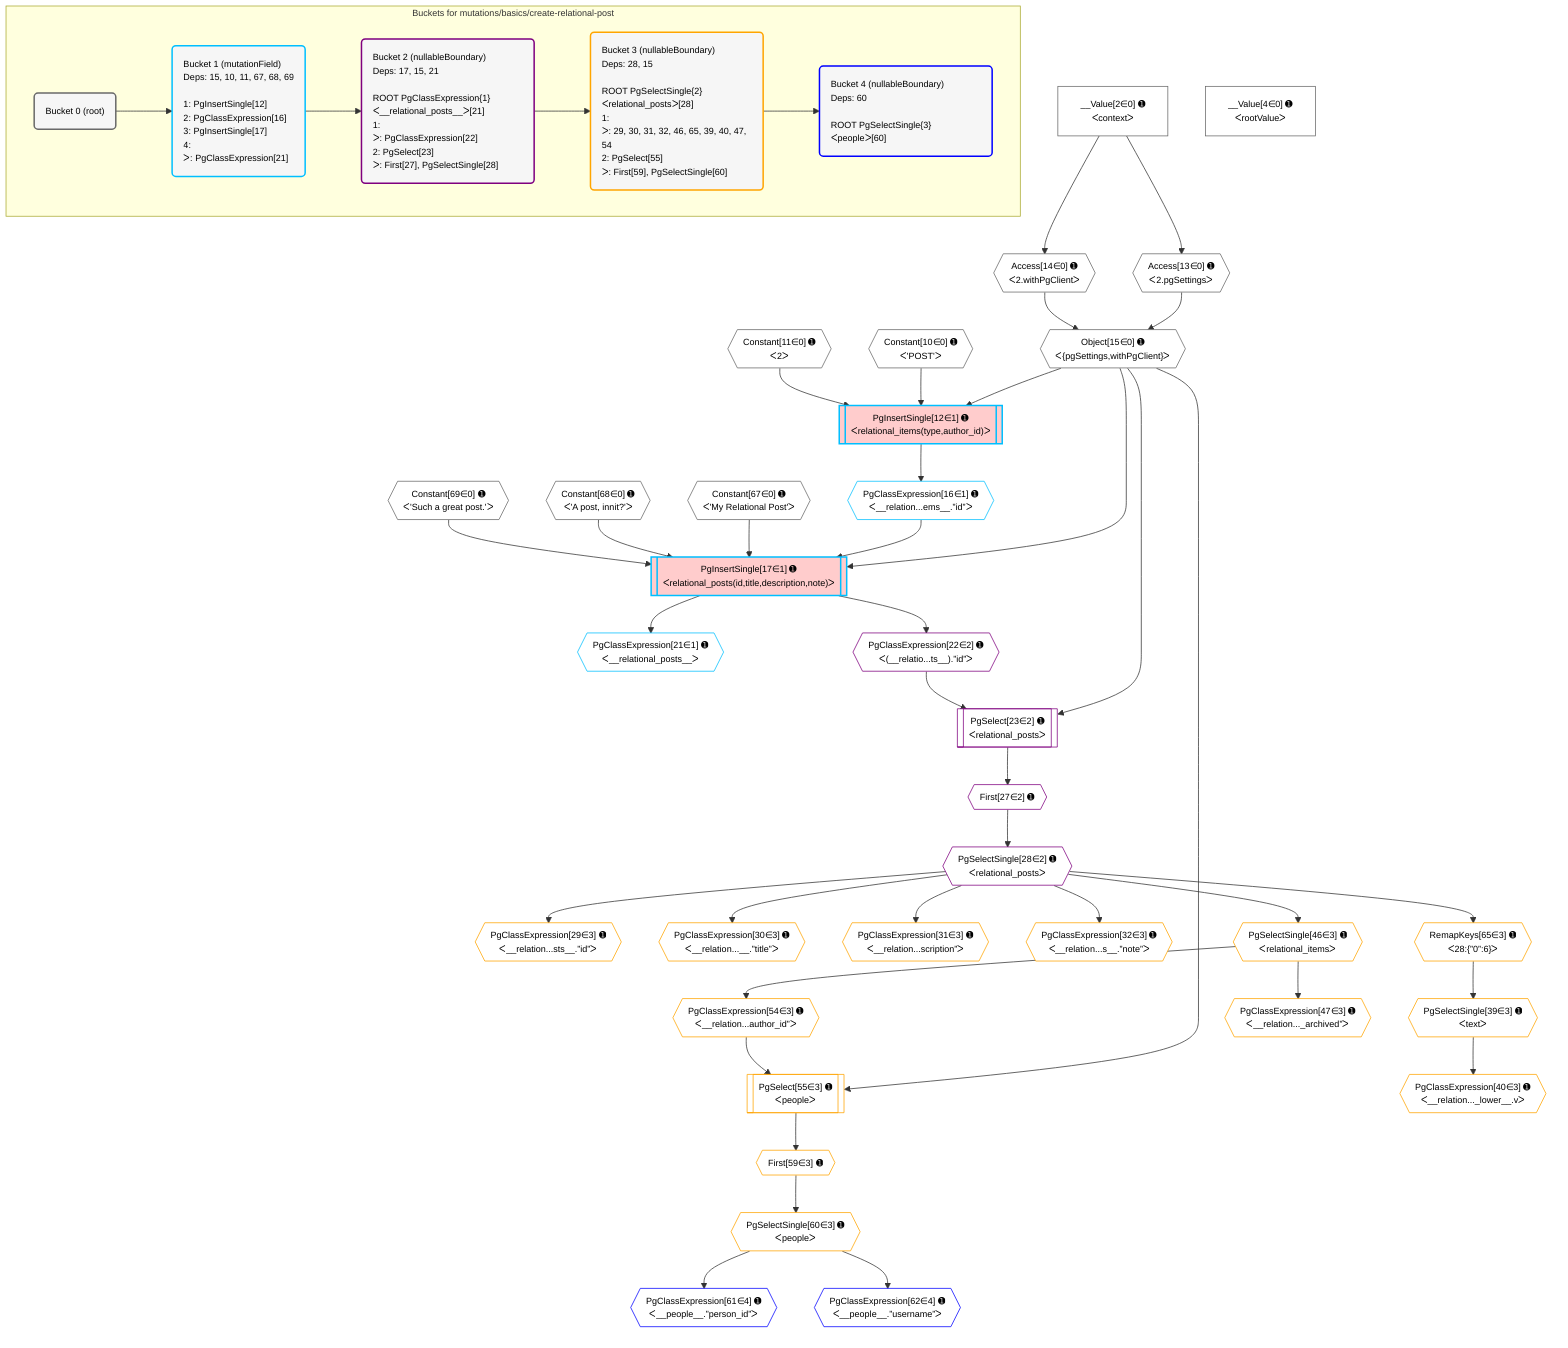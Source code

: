 %%{init: {'themeVariables': { 'fontSize': '12px'}}}%%
graph TD
    classDef path fill:#eee,stroke:#000,color:#000
    classDef plan fill:#fff,stroke-width:1px,color:#000
    classDef itemplan fill:#fff,stroke-width:2px,color:#000
    classDef unbatchedplan fill:#dff,stroke-width:1px,color:#000
    classDef sideeffectplan fill:#fcc,stroke-width:2px,color:#000
    classDef bucket fill:#f6f6f6,color:#000,stroke-width:2px,text-align:left


    %% plan dependencies
    Object15{{"Object[15∈0] ➊<br />ᐸ{pgSettings,withPgClient}ᐳ"}}:::plan
    Access13{{"Access[13∈0] ➊<br />ᐸ2.pgSettingsᐳ"}}:::plan
    Access14{{"Access[14∈0] ➊<br />ᐸ2.withPgClientᐳ"}}:::plan
    Access13 & Access14 --> Object15
    __Value2["__Value[2∈0] ➊<br />ᐸcontextᐳ"]:::plan
    __Value2 --> Access13
    __Value2 --> Access14
    __Value4["__Value[4∈0] ➊<br />ᐸrootValueᐳ"]:::plan
    Constant10{{"Constant[10∈0] ➊<br />ᐸ'POST'ᐳ"}}:::plan
    Constant11{{"Constant[11∈0] ➊<br />ᐸ2ᐳ"}}:::plan
    Constant67{{"Constant[67∈0] ➊<br />ᐸ'My Relational Post'ᐳ"}}:::plan
    Constant68{{"Constant[68∈0] ➊<br />ᐸ'A post, innit?'ᐳ"}}:::plan
    Constant69{{"Constant[69∈0] ➊<br />ᐸ'Such a great post.'ᐳ"}}:::plan
    PgInsertSingle17[["PgInsertSingle[17∈1] ➊<br />ᐸrelational_posts(id,title,description,note)ᐳ"]]:::sideeffectplan
    PgClassExpression16{{"PgClassExpression[16∈1] ➊<br />ᐸ__relation...ems__.”id”ᐳ"}}:::plan
    Object15 & PgClassExpression16 & Constant67 & Constant68 & Constant69 --> PgInsertSingle17
    PgInsertSingle12[["PgInsertSingle[12∈1] ➊<br />ᐸrelational_items(type,author_id)ᐳ"]]:::sideeffectplan
    Object15 & Constant10 & Constant11 --> PgInsertSingle12
    PgInsertSingle12 --> PgClassExpression16
    PgClassExpression21{{"PgClassExpression[21∈1] ➊<br />ᐸ__relational_posts__ᐳ"}}:::plan
    PgInsertSingle17 --> PgClassExpression21
    PgSelect23[["PgSelect[23∈2] ➊<br />ᐸrelational_postsᐳ"]]:::plan
    PgClassExpression22{{"PgClassExpression[22∈2] ➊<br />ᐸ(__relatio...ts__).”id”ᐳ"}}:::plan
    Object15 & PgClassExpression22 --> PgSelect23
    PgInsertSingle17 --> PgClassExpression22
    First27{{"First[27∈2] ➊"}}:::plan
    PgSelect23 --> First27
    PgSelectSingle28{{"PgSelectSingle[28∈2] ➊<br />ᐸrelational_postsᐳ"}}:::plan
    First27 --> PgSelectSingle28
    PgSelect55[["PgSelect[55∈3] ➊<br />ᐸpeopleᐳ"]]:::plan
    PgClassExpression54{{"PgClassExpression[54∈3] ➊<br />ᐸ__relation...author_id”ᐳ"}}:::plan
    Object15 & PgClassExpression54 --> PgSelect55
    PgClassExpression29{{"PgClassExpression[29∈3] ➊<br />ᐸ__relation...sts__.”id”ᐳ"}}:::plan
    PgSelectSingle28 --> PgClassExpression29
    PgClassExpression30{{"PgClassExpression[30∈3] ➊<br />ᐸ__relation...__.”title”ᐳ"}}:::plan
    PgSelectSingle28 --> PgClassExpression30
    PgClassExpression31{{"PgClassExpression[31∈3] ➊<br />ᐸ__relation...scription”ᐳ"}}:::plan
    PgSelectSingle28 --> PgClassExpression31
    PgClassExpression32{{"PgClassExpression[32∈3] ➊<br />ᐸ__relation...s__.”note”ᐳ"}}:::plan
    PgSelectSingle28 --> PgClassExpression32
    PgSelectSingle39{{"PgSelectSingle[39∈3] ➊<br />ᐸtextᐳ"}}:::plan
    RemapKeys65{{"RemapKeys[65∈3] ➊<br />ᐸ28:{”0”:6}ᐳ"}}:::plan
    RemapKeys65 --> PgSelectSingle39
    PgClassExpression40{{"PgClassExpression[40∈3] ➊<br />ᐸ__relation..._lower__.vᐳ"}}:::plan
    PgSelectSingle39 --> PgClassExpression40
    PgSelectSingle46{{"PgSelectSingle[46∈3] ➊<br />ᐸrelational_itemsᐳ"}}:::plan
    PgSelectSingle28 --> PgSelectSingle46
    PgClassExpression47{{"PgClassExpression[47∈3] ➊<br />ᐸ__relation..._archived”ᐳ"}}:::plan
    PgSelectSingle46 --> PgClassExpression47
    PgSelectSingle46 --> PgClassExpression54
    First59{{"First[59∈3] ➊"}}:::plan
    PgSelect55 --> First59
    PgSelectSingle60{{"PgSelectSingle[60∈3] ➊<br />ᐸpeopleᐳ"}}:::plan
    First59 --> PgSelectSingle60
    PgSelectSingle28 --> RemapKeys65
    PgClassExpression61{{"PgClassExpression[61∈4] ➊<br />ᐸ__people__.”person_id”ᐳ"}}:::plan
    PgSelectSingle60 --> PgClassExpression61
    PgClassExpression62{{"PgClassExpression[62∈4] ➊<br />ᐸ__people__.”username”ᐳ"}}:::plan
    PgSelectSingle60 --> PgClassExpression62

    %% define steps

    subgraph "Buckets for mutations/basics/create-relational-post"
    Bucket0("Bucket 0 (root)"):::bucket
    classDef bucket0 stroke:#696969
    class Bucket0,__Value2,__Value4,Constant10,Constant11,Access13,Access14,Object15,Constant67,Constant68,Constant69 bucket0
    Bucket1("Bucket 1 (mutationField)<br />Deps: 15, 10, 11, 67, 68, 69<br /><br />1: PgInsertSingle[12]<br />2: PgClassExpression[16]<br />3: PgInsertSingle[17]<br />4: <br />ᐳ: PgClassExpression[21]"):::bucket
    classDef bucket1 stroke:#00bfff
    class Bucket1,PgInsertSingle12,PgClassExpression16,PgInsertSingle17,PgClassExpression21 bucket1
    Bucket2("Bucket 2 (nullableBoundary)<br />Deps: 17, 15, 21<br /><br />ROOT PgClassExpression{1}ᐸ__relational_posts__ᐳ[21]<br />1: <br />ᐳ: PgClassExpression[22]<br />2: PgSelect[23]<br />ᐳ: First[27], PgSelectSingle[28]"):::bucket
    classDef bucket2 stroke:#7f007f
    class Bucket2,PgClassExpression22,PgSelect23,First27,PgSelectSingle28 bucket2
    Bucket3("Bucket 3 (nullableBoundary)<br />Deps: 28, 15<br /><br />ROOT PgSelectSingle{2}ᐸrelational_postsᐳ[28]<br />1: <br />ᐳ: 29, 30, 31, 32, 46, 65, 39, 40, 47, 54<br />2: PgSelect[55]<br />ᐳ: First[59], PgSelectSingle[60]"):::bucket
    classDef bucket3 stroke:#ffa500
    class Bucket3,PgClassExpression29,PgClassExpression30,PgClassExpression31,PgClassExpression32,PgSelectSingle39,PgClassExpression40,PgSelectSingle46,PgClassExpression47,PgClassExpression54,PgSelect55,First59,PgSelectSingle60,RemapKeys65 bucket3
    Bucket4("Bucket 4 (nullableBoundary)<br />Deps: 60<br /><br />ROOT PgSelectSingle{3}ᐸpeopleᐳ[60]"):::bucket
    classDef bucket4 stroke:#0000ff
    class Bucket4,PgClassExpression61,PgClassExpression62 bucket4
    Bucket0 --> Bucket1
    Bucket1 --> Bucket2
    Bucket2 --> Bucket3
    Bucket3 --> Bucket4
    end
